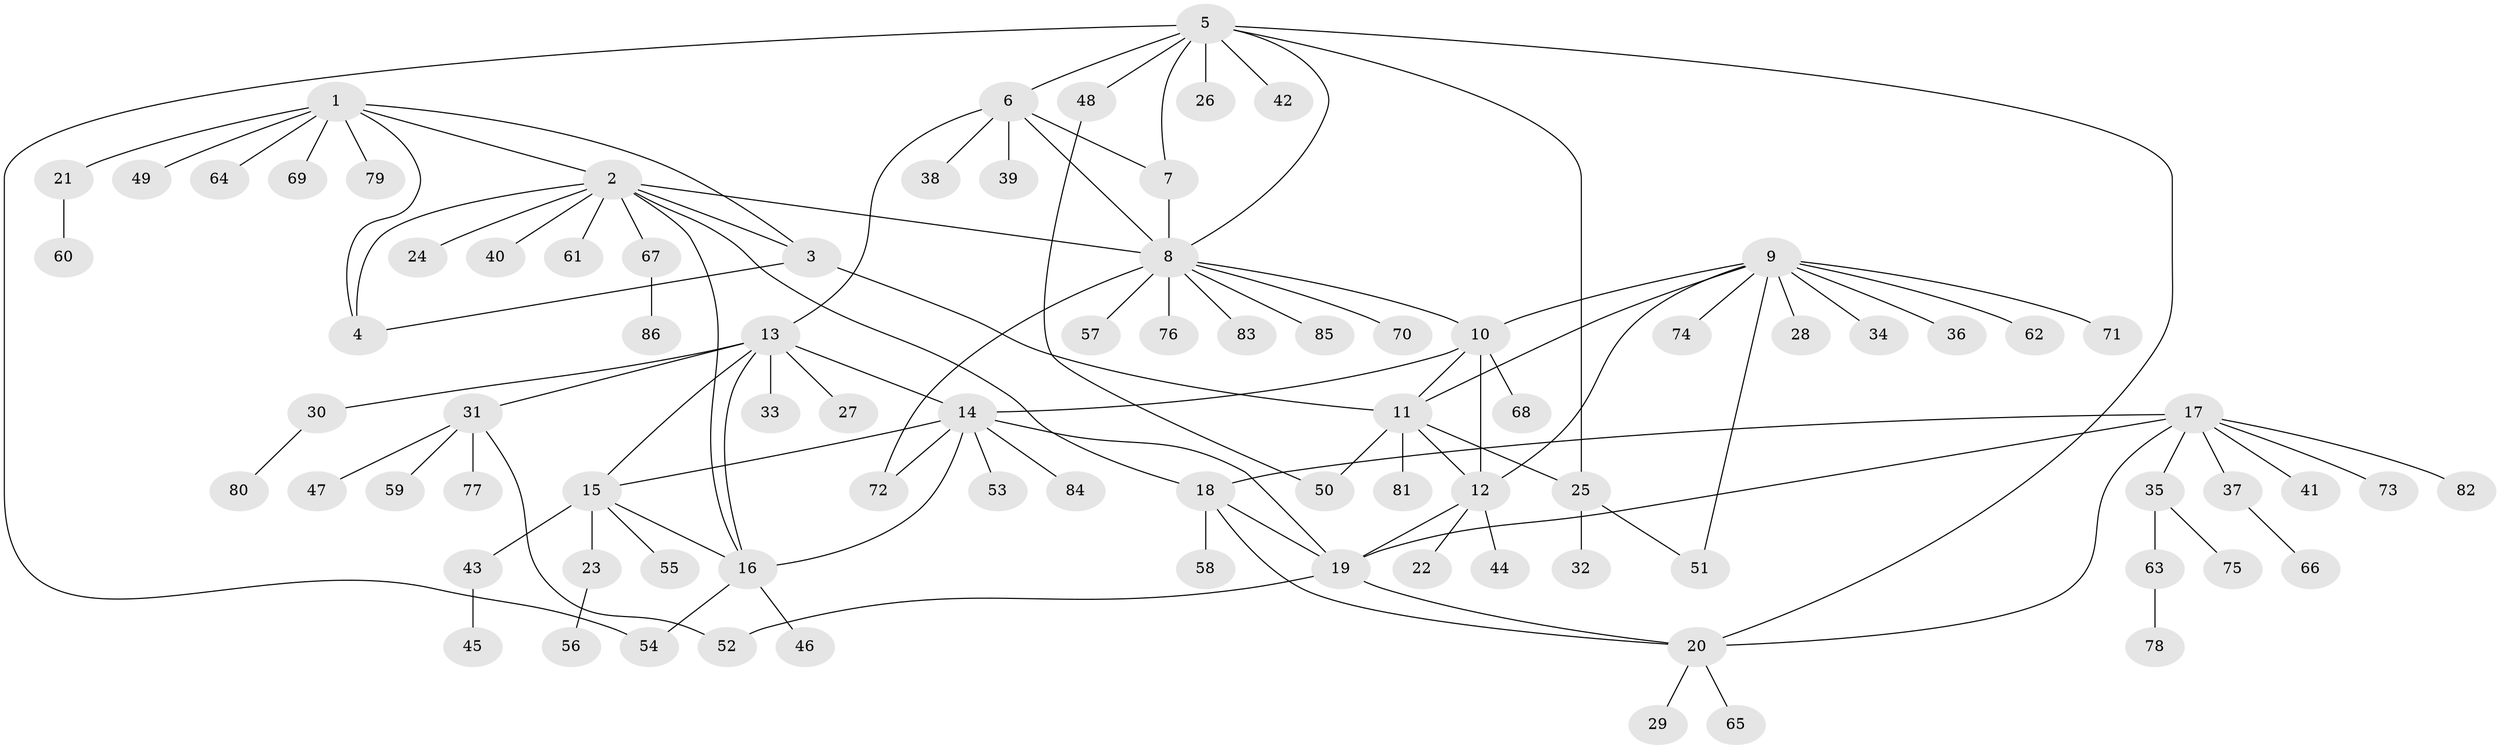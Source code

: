// coarse degree distribution, {8: 0.05, 10: 0.016666666666666666, 4: 0.016666666666666666, 3: 0.016666666666666666, 12: 0.03333333333333333, 5: 0.06666666666666667, 2: 0.1, 7: 0.016666666666666666, 6: 0.05, 1: 0.6333333333333333}
// Generated by graph-tools (version 1.1) at 2025/19/03/04/25 18:19:54]
// undirected, 86 vertices, 112 edges
graph export_dot {
graph [start="1"]
  node [color=gray90,style=filled];
  1;
  2;
  3;
  4;
  5;
  6;
  7;
  8;
  9;
  10;
  11;
  12;
  13;
  14;
  15;
  16;
  17;
  18;
  19;
  20;
  21;
  22;
  23;
  24;
  25;
  26;
  27;
  28;
  29;
  30;
  31;
  32;
  33;
  34;
  35;
  36;
  37;
  38;
  39;
  40;
  41;
  42;
  43;
  44;
  45;
  46;
  47;
  48;
  49;
  50;
  51;
  52;
  53;
  54;
  55;
  56;
  57;
  58;
  59;
  60;
  61;
  62;
  63;
  64;
  65;
  66;
  67;
  68;
  69;
  70;
  71;
  72;
  73;
  74;
  75;
  76;
  77;
  78;
  79;
  80;
  81;
  82;
  83;
  84;
  85;
  86;
  1 -- 2;
  1 -- 3;
  1 -- 4;
  1 -- 21;
  1 -- 49;
  1 -- 64;
  1 -- 69;
  1 -- 79;
  2 -- 3;
  2 -- 4;
  2 -- 8;
  2 -- 16;
  2 -- 18;
  2 -- 24;
  2 -- 40;
  2 -- 61;
  2 -- 67;
  3 -- 4;
  3 -- 11;
  5 -- 6;
  5 -- 7;
  5 -- 8;
  5 -- 20;
  5 -- 25;
  5 -- 26;
  5 -- 42;
  5 -- 48;
  5 -- 54;
  6 -- 7;
  6 -- 8;
  6 -- 13;
  6 -- 38;
  6 -- 39;
  7 -- 8;
  8 -- 10;
  8 -- 57;
  8 -- 70;
  8 -- 72;
  8 -- 76;
  8 -- 83;
  8 -- 85;
  9 -- 10;
  9 -- 11;
  9 -- 12;
  9 -- 28;
  9 -- 34;
  9 -- 36;
  9 -- 51;
  9 -- 62;
  9 -- 71;
  9 -- 74;
  10 -- 11;
  10 -- 12;
  10 -- 14;
  10 -- 68;
  11 -- 12;
  11 -- 25;
  11 -- 50;
  11 -- 81;
  12 -- 19;
  12 -- 22;
  12 -- 44;
  13 -- 14;
  13 -- 15;
  13 -- 16;
  13 -- 27;
  13 -- 30;
  13 -- 31;
  13 -- 33;
  14 -- 15;
  14 -- 16;
  14 -- 19;
  14 -- 53;
  14 -- 72;
  14 -- 84;
  15 -- 16;
  15 -- 23;
  15 -- 43;
  15 -- 55;
  16 -- 46;
  16 -- 54;
  17 -- 18;
  17 -- 19;
  17 -- 20;
  17 -- 35;
  17 -- 37;
  17 -- 41;
  17 -- 73;
  17 -- 82;
  18 -- 19;
  18 -- 20;
  18 -- 58;
  19 -- 20;
  19 -- 52;
  20 -- 29;
  20 -- 65;
  21 -- 60;
  23 -- 56;
  25 -- 32;
  25 -- 51;
  30 -- 80;
  31 -- 47;
  31 -- 52;
  31 -- 59;
  31 -- 77;
  35 -- 63;
  35 -- 75;
  37 -- 66;
  43 -- 45;
  48 -- 50;
  63 -- 78;
  67 -- 86;
}

